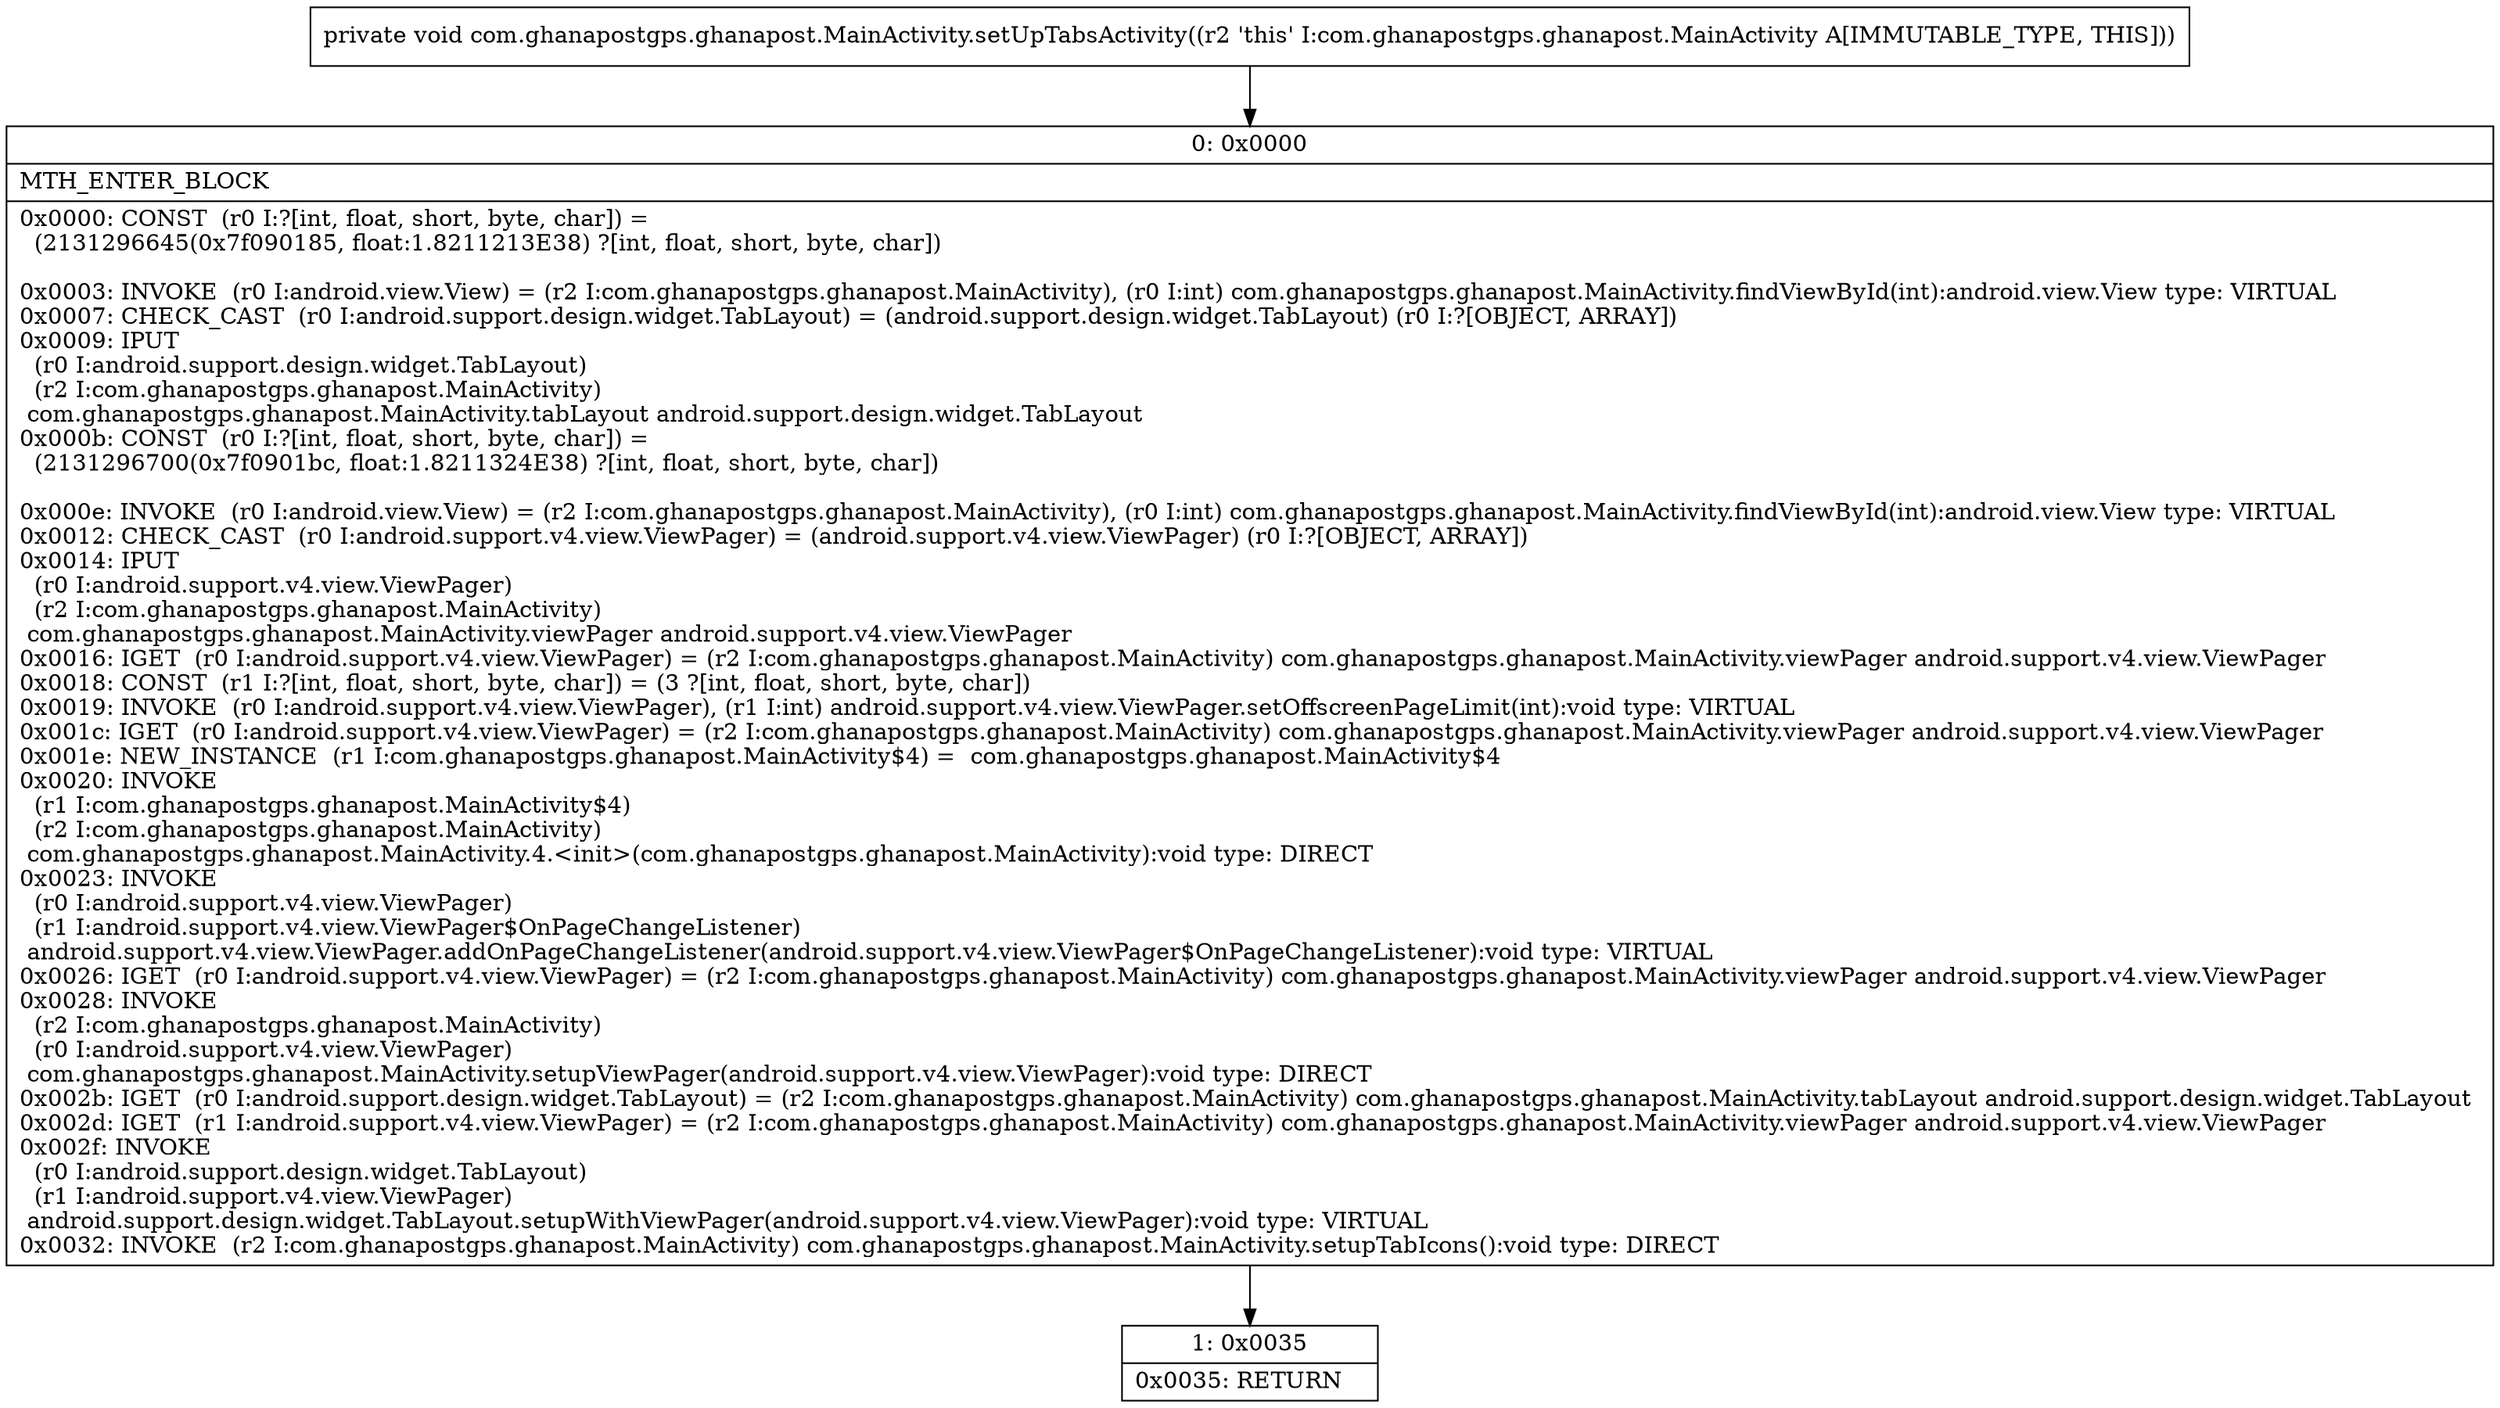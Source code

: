digraph "CFG forcom.ghanapostgps.ghanapost.MainActivity.setUpTabsActivity()V" {
Node_0 [shape=record,label="{0\:\ 0x0000|MTH_ENTER_BLOCK\l|0x0000: CONST  (r0 I:?[int, float, short, byte, char]) = \l  (2131296645(0x7f090185, float:1.8211213E38) ?[int, float, short, byte, char])\l \l0x0003: INVOKE  (r0 I:android.view.View) = (r2 I:com.ghanapostgps.ghanapost.MainActivity), (r0 I:int) com.ghanapostgps.ghanapost.MainActivity.findViewById(int):android.view.View type: VIRTUAL \l0x0007: CHECK_CAST  (r0 I:android.support.design.widget.TabLayout) = (android.support.design.widget.TabLayout) (r0 I:?[OBJECT, ARRAY]) \l0x0009: IPUT  \l  (r0 I:android.support.design.widget.TabLayout)\l  (r2 I:com.ghanapostgps.ghanapost.MainActivity)\l com.ghanapostgps.ghanapost.MainActivity.tabLayout android.support.design.widget.TabLayout \l0x000b: CONST  (r0 I:?[int, float, short, byte, char]) = \l  (2131296700(0x7f0901bc, float:1.8211324E38) ?[int, float, short, byte, char])\l \l0x000e: INVOKE  (r0 I:android.view.View) = (r2 I:com.ghanapostgps.ghanapost.MainActivity), (r0 I:int) com.ghanapostgps.ghanapost.MainActivity.findViewById(int):android.view.View type: VIRTUAL \l0x0012: CHECK_CAST  (r0 I:android.support.v4.view.ViewPager) = (android.support.v4.view.ViewPager) (r0 I:?[OBJECT, ARRAY]) \l0x0014: IPUT  \l  (r0 I:android.support.v4.view.ViewPager)\l  (r2 I:com.ghanapostgps.ghanapost.MainActivity)\l com.ghanapostgps.ghanapost.MainActivity.viewPager android.support.v4.view.ViewPager \l0x0016: IGET  (r0 I:android.support.v4.view.ViewPager) = (r2 I:com.ghanapostgps.ghanapost.MainActivity) com.ghanapostgps.ghanapost.MainActivity.viewPager android.support.v4.view.ViewPager \l0x0018: CONST  (r1 I:?[int, float, short, byte, char]) = (3 ?[int, float, short, byte, char]) \l0x0019: INVOKE  (r0 I:android.support.v4.view.ViewPager), (r1 I:int) android.support.v4.view.ViewPager.setOffscreenPageLimit(int):void type: VIRTUAL \l0x001c: IGET  (r0 I:android.support.v4.view.ViewPager) = (r2 I:com.ghanapostgps.ghanapost.MainActivity) com.ghanapostgps.ghanapost.MainActivity.viewPager android.support.v4.view.ViewPager \l0x001e: NEW_INSTANCE  (r1 I:com.ghanapostgps.ghanapost.MainActivity$4) =  com.ghanapostgps.ghanapost.MainActivity$4 \l0x0020: INVOKE  \l  (r1 I:com.ghanapostgps.ghanapost.MainActivity$4)\l  (r2 I:com.ghanapostgps.ghanapost.MainActivity)\l com.ghanapostgps.ghanapost.MainActivity.4.\<init\>(com.ghanapostgps.ghanapost.MainActivity):void type: DIRECT \l0x0023: INVOKE  \l  (r0 I:android.support.v4.view.ViewPager)\l  (r1 I:android.support.v4.view.ViewPager$OnPageChangeListener)\l android.support.v4.view.ViewPager.addOnPageChangeListener(android.support.v4.view.ViewPager$OnPageChangeListener):void type: VIRTUAL \l0x0026: IGET  (r0 I:android.support.v4.view.ViewPager) = (r2 I:com.ghanapostgps.ghanapost.MainActivity) com.ghanapostgps.ghanapost.MainActivity.viewPager android.support.v4.view.ViewPager \l0x0028: INVOKE  \l  (r2 I:com.ghanapostgps.ghanapost.MainActivity)\l  (r0 I:android.support.v4.view.ViewPager)\l com.ghanapostgps.ghanapost.MainActivity.setupViewPager(android.support.v4.view.ViewPager):void type: DIRECT \l0x002b: IGET  (r0 I:android.support.design.widget.TabLayout) = (r2 I:com.ghanapostgps.ghanapost.MainActivity) com.ghanapostgps.ghanapost.MainActivity.tabLayout android.support.design.widget.TabLayout \l0x002d: IGET  (r1 I:android.support.v4.view.ViewPager) = (r2 I:com.ghanapostgps.ghanapost.MainActivity) com.ghanapostgps.ghanapost.MainActivity.viewPager android.support.v4.view.ViewPager \l0x002f: INVOKE  \l  (r0 I:android.support.design.widget.TabLayout)\l  (r1 I:android.support.v4.view.ViewPager)\l android.support.design.widget.TabLayout.setupWithViewPager(android.support.v4.view.ViewPager):void type: VIRTUAL \l0x0032: INVOKE  (r2 I:com.ghanapostgps.ghanapost.MainActivity) com.ghanapostgps.ghanapost.MainActivity.setupTabIcons():void type: DIRECT \l}"];
Node_1 [shape=record,label="{1\:\ 0x0035|0x0035: RETURN   \l}"];
MethodNode[shape=record,label="{private void com.ghanapostgps.ghanapost.MainActivity.setUpTabsActivity((r2 'this' I:com.ghanapostgps.ghanapost.MainActivity A[IMMUTABLE_TYPE, THIS])) }"];
MethodNode -> Node_0;
Node_0 -> Node_1;
}

